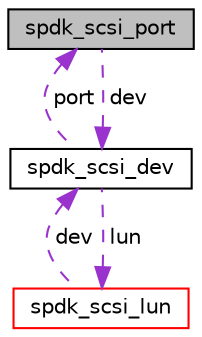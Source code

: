 digraph "spdk_scsi_port"
{
  edge [fontname="Helvetica",fontsize="10",labelfontname="Helvetica",labelfontsize="10"];
  node [fontname="Helvetica",fontsize="10",shape=record];
  Node1 [label="spdk_scsi_port",height=0.2,width=0.4,color="black", fillcolor="grey75", style="filled", fontcolor="black"];
  Node2 -> Node1 [dir="back",color="darkorchid3",fontsize="10",style="dashed",label=" dev" ,fontname="Helvetica"];
  Node2 [label="spdk_scsi_dev",height=0.2,width=0.4,color="black", fillcolor="white", style="filled",URL="$structspdk__scsi__dev.html"];
  Node3 -> Node2 [dir="back",color="darkorchid3",fontsize="10",style="dashed",label=" lun" ,fontname="Helvetica"];
  Node3 [label="spdk_scsi_lun",height=0.2,width=0.4,color="red", fillcolor="white", style="filled",URL="$structspdk__scsi__lun.html",tooltip="Represents a SCSI LUN. "];
  Node2 -> Node3 [dir="back",color="darkorchid3",fontsize="10",style="dashed",label=" dev" ,fontname="Helvetica"];
  Node1 -> Node2 [dir="back",color="darkorchid3",fontsize="10",style="dashed",label=" port" ,fontname="Helvetica"];
}

